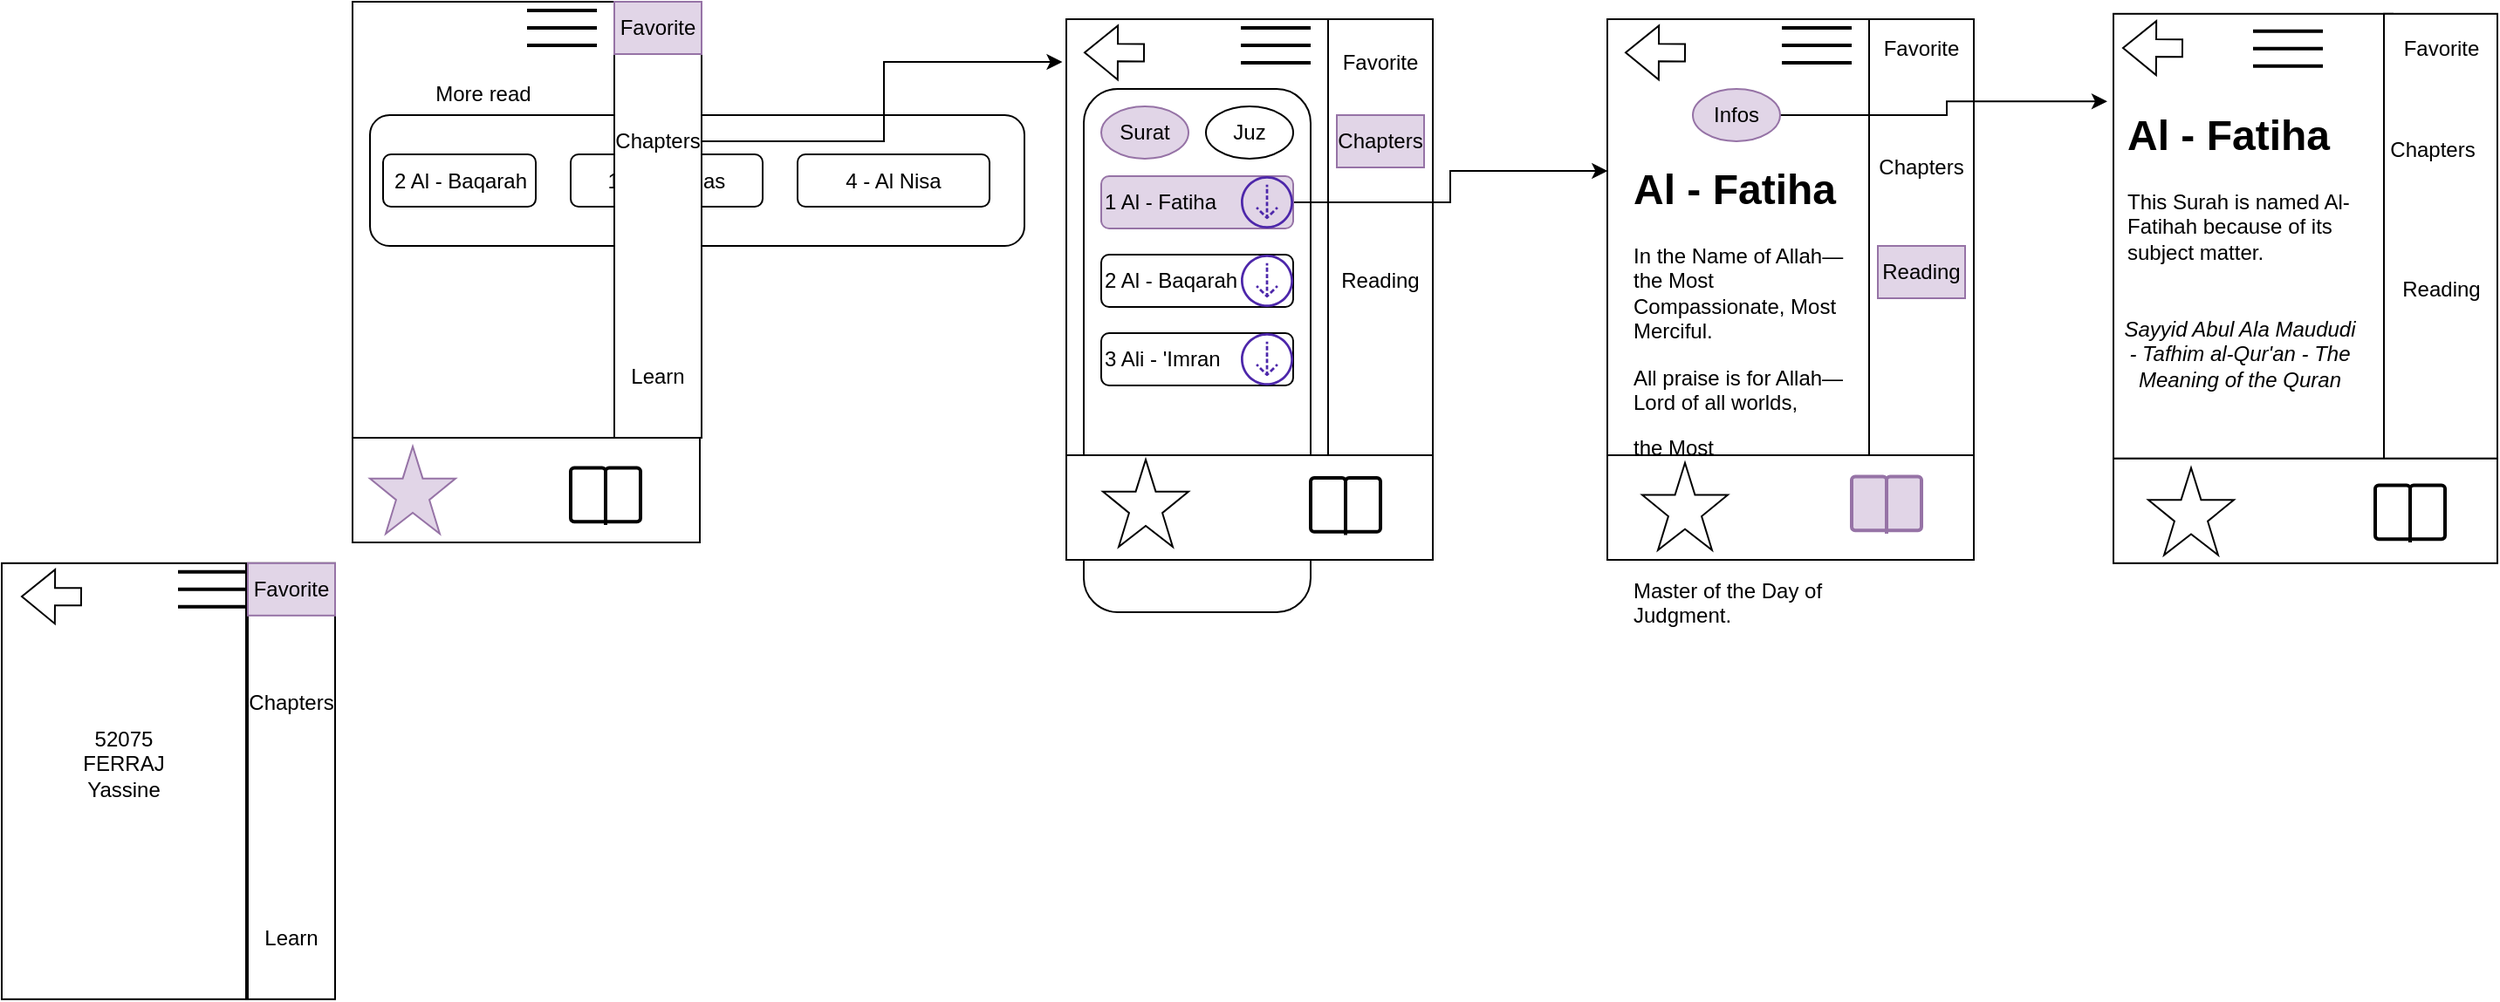 <mxfile version="21.3.2" type="google">
  <diagram name="Page-1" id="Yvii5k7nsUfpM1pSNmzK">
    <mxGraphModel grid="1" page="1" gridSize="10" guides="1" tooltips="1" connect="1" arrows="1" fold="1" pageScale="1" pageWidth="827" pageHeight="1169" math="0" shadow="0">
      <root>
        <mxCell id="0" />
        <mxCell id="1" parent="0" />
        <mxCell id="agdYicgtWoYQ5q8GVUtn-8" value="" style="rounded=0;whiteSpace=wrap;html=1;" vertex="1" parent="1">
          <mxGeometry x="20" y="371.91" width="140" height="250" as="geometry" />
        </mxCell>
        <mxCell id="agdYicgtWoYQ5q8GVUtn-13" value="52075&lt;br&gt;FERRAJ&lt;br&gt;Yassine" style="text;html=1;strokeColor=none;fillColor=none;align=center;verticalAlign=middle;whiteSpace=wrap;rounded=0;" vertex="1" parent="1">
          <mxGeometry x="40" y="471.91" width="100" height="30" as="geometry" />
        </mxCell>
        <mxCell id="agdYicgtWoYQ5q8GVUtn-24" value="" style="rounded=0;whiteSpace=wrap;html=1;" vertex="1" parent="1">
          <mxGeometry x="630" y="60" width="150" height="250" as="geometry" />
        </mxCell>
        <mxCell id="agdYicgtWoYQ5q8GVUtn-33" value="" style="rounded=0;whiteSpace=wrap;html=1;" vertex="1" parent="1">
          <mxGeometry x="780" y="60" width="60" height="250" as="geometry" />
        </mxCell>
        <mxCell id="agdYicgtWoYQ5q8GVUtn-35" value="" style="line;strokeWidth=2;html=1;" vertex="1" parent="1">
          <mxGeometry x="730" y="60" width="40" height="10" as="geometry" />
        </mxCell>
        <mxCell id="agdYicgtWoYQ5q8GVUtn-36" value="" style="line;strokeWidth=2;html=1;" vertex="1" parent="1">
          <mxGeometry x="730" y="70" width="40" height="10" as="geometry" />
        </mxCell>
        <mxCell id="agdYicgtWoYQ5q8GVUtn-37" value="" style="line;strokeWidth=2;html=1;" vertex="1" parent="1">
          <mxGeometry x="730" y="80" width="40" height="10" as="geometry" />
        </mxCell>
        <mxCell id="agdYicgtWoYQ5q8GVUtn-40" value="Chapters" style="text;html=1;strokeColor=#9673a6;fillColor=#e1d5e7;align=center;verticalAlign=middle;whiteSpace=wrap;rounded=0;" vertex="1" parent="1">
          <mxGeometry x="785" y="115" width="50" height="30" as="geometry" />
        </mxCell>
        <mxCell id="agdYicgtWoYQ5q8GVUtn-41" value="Favorite" style="text;html=1;strokeColor=none;fillColor=none;align=center;verticalAlign=middle;whiteSpace=wrap;rounded=0;" vertex="1" parent="1">
          <mxGeometry x="785" y="70" width="50" height="30" as="geometry" />
        </mxCell>
        <mxCell id="agdYicgtWoYQ5q8GVUtn-53" value="" style="whiteSpace=wrap;html=1;" vertex="1" parent="1">
          <mxGeometry x="1230" y="56.91" width="160" height="255" as="geometry" />
        </mxCell>
        <mxCell id="agdYicgtWoYQ5q8GVUtn-56" value="&lt;h1&gt;Al - Fatiha&lt;/h1&gt;&lt;p&gt;This Surah is named Al-Fatihah because of its subject matter.&lt;br&gt;&lt;/p&gt;&lt;p&gt;&lt;br&gt;&lt;/p&gt;" style="text;html=1;strokeColor=none;fillColor=none;spacing=5;spacingTop=-20;whiteSpace=wrap;overflow=hidden;rounded=0;" vertex="1" parent="1">
          <mxGeometry x="1232.5" y="107.31" width="147.5" height="115" as="geometry" />
        </mxCell>
        <mxCell id="agdYicgtWoYQ5q8GVUtn-57" value="Sayyid Abul Ala Maududi - Tafhim al-Qur&#39;an - The Meaning of the Quran" style="text;html=1;strokeColor=none;fillColor=none;align=center;verticalAlign=middle;whiteSpace=wrap;rounded=0;fontStyle=2" vertex="1" parent="1">
          <mxGeometry x="1235" y="222.31" width="135" height="60" as="geometry" />
        </mxCell>
        <mxCell id="agdYicgtWoYQ5q8GVUtn-59" value="" style="rounded=0;whiteSpace=wrap;html=1;" vertex="1" parent="1">
          <mxGeometry x="1385" y="56.91" width="65" height="255" as="geometry" />
        </mxCell>
        <mxCell id="agdYicgtWoYQ5q8GVUtn-60" value="Chapters" style="text;html=1;strokeColor=none;fillColor=none;align=center;verticalAlign=middle;whiteSpace=wrap;rounded=0;" vertex="1" parent="1">
          <mxGeometry x="1387.5" y="119.81" width="50" height="30" as="geometry" />
        </mxCell>
        <mxCell id="agdYicgtWoYQ5q8GVUtn-67" value="" style="line;strokeWidth=2;html=1;" vertex="1" parent="1">
          <mxGeometry x="1310" y="61.91" width="40" height="10" as="geometry" />
        </mxCell>
        <mxCell id="agdYicgtWoYQ5q8GVUtn-70" value="" style="line;strokeWidth=2;html=1;" vertex="1" parent="1">
          <mxGeometry x="1310" y="71.91" width="40" height="10" as="geometry" />
        </mxCell>
        <mxCell id="agdYicgtWoYQ5q8GVUtn-71" value="" style="line;strokeWidth=2;html=1;" vertex="1" parent="1">
          <mxGeometry x="1310" y="81.91" width="40" height="10" as="geometry" />
        </mxCell>
        <mxCell id="agdYicgtWoYQ5q8GVUtn-74" value="" style="shape=flexArrow;endArrow=classic;html=1;rounded=0;" edge="1" parent="1">
          <mxGeometry width="50" height="50" relative="1" as="geometry">
            <mxPoint x="675" y="79.26" as="sourcePoint" />
            <mxPoint x="640" y="79.09" as="targetPoint" />
          </mxGeometry>
        </mxCell>
        <mxCell id="agdYicgtWoYQ5q8GVUtn-75" style="edgeStyle=orthogonalEdgeStyle;rounded=0;orthogonalLoop=1;jettySize=auto;html=1;exitX=0.5;exitY=1;exitDx=0;exitDy=0;" edge="1" parent="1" source="agdYicgtWoYQ5q8GVUtn-53" target="agdYicgtWoYQ5q8GVUtn-53">
          <mxGeometry relative="1" as="geometry" />
        </mxCell>
        <mxCell id="agdYicgtWoYQ5q8GVUtn-78" value="" style="shape=flexArrow;endArrow=classic;html=1;rounded=0;" edge="1" parent="1">
          <mxGeometry width="50" height="50" relative="1" as="geometry">
            <mxPoint x="1270" y="76.63" as="sourcePoint" />
            <mxPoint x="1235" y="76.46" as="targetPoint" />
          </mxGeometry>
        </mxCell>
        <mxCell id="agdYicgtWoYQ5q8GVUtn-79" style="edgeStyle=orthogonalEdgeStyle;rounded=0;orthogonalLoop=1;jettySize=auto;html=1;exitX=0.5;exitY=1;exitDx=0;exitDy=0;" edge="1" parent="1" source="agdYicgtWoYQ5q8GVUtn-53" target="agdYicgtWoYQ5q8GVUtn-53">
          <mxGeometry relative="1" as="geometry" />
        </mxCell>
        <mxCell id="agdYicgtWoYQ5q8GVUtn-83" value="" style="rounded=1;whiteSpace=wrap;html=1;" vertex="1" parent="1">
          <mxGeometry x="640" y="100" width="130" height="300" as="geometry" />
        </mxCell>
        <mxCell id="agdYicgtWoYQ5q8GVUtn-82" value="Juz" style="ellipse;whiteSpace=wrap;html=1;" vertex="1" parent="1">
          <mxGeometry x="710" y="110" width="50" height="30" as="geometry" />
        </mxCell>
        <mxCell id="agdYicgtWoYQ5q8GVUtn-81" value="Surat" style="ellipse;whiteSpace=wrap;html=1;fillColor=#e1d5e7;strokeColor=#9673a6;" vertex="1" parent="1">
          <mxGeometry x="650" y="110" width="50" height="30" as="geometry" />
        </mxCell>
        <mxCell id="agdYicgtWoYQ5q8GVUtn-132" style="edgeStyle=orthogonalEdgeStyle;rounded=0;orthogonalLoop=1;jettySize=auto;html=1;exitX=1;exitY=0.5;exitDx=0;exitDy=0;entryX=0.001;entryY=0.348;entryDx=0;entryDy=0;entryPerimeter=0;" edge="1" parent="1" source="agdYicgtWoYQ5q8GVUtn-84" target="agdYicgtWoYQ5q8GVUtn-133">
          <mxGeometry relative="1" as="geometry">
            <mxPoint x="947.62" y="165.25" as="targetPoint" />
          </mxGeometry>
        </mxCell>
        <mxCell id="agdYicgtWoYQ5q8GVUtn-84" value="1 Al - Fatiha" style="rounded=1;whiteSpace=wrap;html=1;fillColor=#e1d5e7;strokeColor=#9673a6;align=left;" vertex="1" parent="1">
          <mxGeometry x="650" y="150" width="110" height="30" as="geometry" />
        </mxCell>
        <mxCell id="agdYicgtWoYQ5q8GVUtn-85" value="2 Al - Baqarah" style="rounded=1;whiteSpace=wrap;html=1;align=left;" vertex="1" parent="1">
          <mxGeometry x="650" y="195" width="110" height="30" as="geometry" />
        </mxCell>
        <mxCell id="agdYicgtWoYQ5q8GVUtn-86" value="3 Ali - &#39;Imran" style="rounded=1;whiteSpace=wrap;html=1;align=left;" vertex="1" parent="1">
          <mxGeometry x="650" y="240" width="110" height="30" as="geometry" />
        </mxCell>
        <mxCell id="agdYicgtWoYQ5q8GVUtn-90" value="" style="rounded=0;whiteSpace=wrap;html=1;" vertex="1" parent="1">
          <mxGeometry x="221" y="50" width="150" height="250" as="geometry" />
        </mxCell>
        <mxCell id="agdYicgtWoYQ5q8GVUtn-92" value="" style="line;strokeWidth=2;html=1;" vertex="1" parent="1">
          <mxGeometry x="321" y="50" width="40" height="10" as="geometry" />
        </mxCell>
        <mxCell id="agdYicgtWoYQ5q8GVUtn-93" value="" style="line;strokeWidth=2;html=1;" vertex="1" parent="1">
          <mxGeometry x="321" y="60" width="40" height="10" as="geometry" />
        </mxCell>
        <mxCell id="agdYicgtWoYQ5q8GVUtn-94" value="" style="line;strokeWidth=2;html=1;" vertex="1" parent="1">
          <mxGeometry x="321" y="70" width="40" height="10" as="geometry" />
        </mxCell>
        <mxCell id="agdYicgtWoYQ5q8GVUtn-110" value="More read" style="text;html=1;strokeColor=none;fillColor=none;align=center;verticalAlign=middle;whiteSpace=wrap;rounded=0;" vertex="1" parent="1">
          <mxGeometry x="246" y="85" width="100" height="35" as="geometry" />
        </mxCell>
        <mxCell id="agdYicgtWoYQ5q8GVUtn-114" value="" style="rounded=1;whiteSpace=wrap;html=1;" vertex="1" parent="1">
          <mxGeometry x="231" y="115" width="375" height="75" as="geometry" />
        </mxCell>
        <mxCell id="agdYicgtWoYQ5q8GVUtn-117" value="2 Al - Baqarah" style="rounded=1;whiteSpace=wrap;html=1;" vertex="1" parent="1">
          <mxGeometry x="238.5" y="137.5" width="87.5" height="30" as="geometry" />
        </mxCell>
        <mxCell id="agdYicgtWoYQ5q8GVUtn-118" value="144 - An nas" style="rounded=1;whiteSpace=wrap;html=1;" vertex="1" parent="1">
          <mxGeometry x="346" y="137.5" width="110" height="30" as="geometry" />
        </mxCell>
        <mxCell id="agdYicgtWoYQ5q8GVUtn-119" value="4 - Al Nisa" style="rounded=1;whiteSpace=wrap;html=1;" vertex="1" parent="1">
          <mxGeometry x="476" y="137.5" width="110" height="30" as="geometry" />
        </mxCell>
        <mxCell id="agdYicgtWoYQ5q8GVUtn-120" style="edgeStyle=orthogonalEdgeStyle;rounded=0;orthogonalLoop=1;jettySize=auto;html=1;exitX=0.5;exitY=1;exitDx=0;exitDy=0;" edge="1" parent="1" source="agdYicgtWoYQ5q8GVUtn-114" target="agdYicgtWoYQ5q8GVUtn-114">
          <mxGeometry relative="1" as="geometry" />
        </mxCell>
        <mxCell id="agdYicgtWoYQ5q8GVUtn-91" value="" style="rounded=0;whiteSpace=wrap;html=1;" vertex="1" parent="1">
          <mxGeometry x="371" y="50" width="50" height="250" as="geometry" />
        </mxCell>
        <mxCell id="agdYicgtWoYQ5q8GVUtn-130" style="edgeStyle=orthogonalEdgeStyle;rounded=0;orthogonalLoop=1;jettySize=auto;html=1;exitX=1;exitY=0.5;exitDx=0;exitDy=0;entryX=-0.015;entryY=0.098;entryDx=0;entryDy=0;entryPerimeter=0;" edge="1" parent="1" source="agdYicgtWoYQ5q8GVUtn-95" target="agdYicgtWoYQ5q8GVUtn-24">
          <mxGeometry relative="1" as="geometry" />
        </mxCell>
        <mxCell id="agdYicgtWoYQ5q8GVUtn-95" value="Chapters" style="text;html=1;strokeColor=none;fillColor=none;align=center;verticalAlign=middle;whiteSpace=wrap;rounded=0;" vertex="1" parent="1">
          <mxGeometry x="371" y="115" width="50" height="30" as="geometry" />
        </mxCell>
        <mxCell id="agdYicgtWoYQ5q8GVUtn-96" value="Favorite" style="text;html=1;strokeColor=#9673a6;fillColor=#e1d5e7;align=center;verticalAlign=middle;whiteSpace=wrap;rounded=0;" vertex="1" parent="1">
          <mxGeometry x="371" y="50" width="50" height="30" as="geometry" />
        </mxCell>
        <mxCell id="agdYicgtWoYQ5q8GVUtn-100" value="Learn" style="text;html=1;strokeColor=none;fillColor=none;align=center;verticalAlign=middle;whiteSpace=wrap;rounded=0;" vertex="1" parent="1">
          <mxGeometry x="371" y="250" width="50" height="30" as="geometry" />
        </mxCell>
        <mxCell id="agdYicgtWoYQ5q8GVUtn-133" value="" style="rounded=0;whiteSpace=wrap;html=1;" vertex="1" parent="1">
          <mxGeometry x="940" y="60" width="150" height="250" as="geometry" />
        </mxCell>
        <mxCell id="agdYicgtWoYQ5q8GVUtn-134" value="" style="rounded=0;whiteSpace=wrap;html=1;" vertex="1" parent="1">
          <mxGeometry x="1090" y="60" width="60" height="250" as="geometry" />
        </mxCell>
        <mxCell id="agdYicgtWoYQ5q8GVUtn-135" value="" style="line;strokeWidth=2;html=1;" vertex="1" parent="1">
          <mxGeometry x="1040" y="60" width="40" height="10" as="geometry" />
        </mxCell>
        <mxCell id="agdYicgtWoYQ5q8GVUtn-136" value="" style="line;strokeWidth=2;html=1;" vertex="1" parent="1">
          <mxGeometry x="1040" y="70" width="40" height="10" as="geometry" />
        </mxCell>
        <mxCell id="agdYicgtWoYQ5q8GVUtn-137" value="" style="line;strokeWidth=2;html=1;" vertex="1" parent="1">
          <mxGeometry x="1040" y="80" width="40" height="10" as="geometry" />
        </mxCell>
        <mxCell id="agdYicgtWoYQ5q8GVUtn-138" value="Chapters" style="text;html=1;strokeColor=none;fillColor=none;align=center;verticalAlign=middle;whiteSpace=wrap;rounded=0;" vertex="1" parent="1">
          <mxGeometry x="1095" y="130" width="50" height="30" as="geometry" />
        </mxCell>
        <mxCell id="agdYicgtWoYQ5q8GVUtn-143" value="" style="shape=flexArrow;endArrow=classic;html=1;rounded=0;" edge="1" parent="1">
          <mxGeometry width="50" height="50" relative="1" as="geometry">
            <mxPoint x="985" y="79.26" as="sourcePoint" />
            <mxPoint x="950" y="79.09" as="targetPoint" />
          </mxGeometry>
        </mxCell>
        <mxCell id="agdYicgtWoYQ5q8GVUtn-150" value="&lt;h1&gt;Al - Fatiha&lt;/h1&gt;&lt;p&gt;In the Name of Allah—the Most Compassionate, Most Merciful.&amp;nbsp;&lt;br&gt;&lt;/p&gt;&lt;p&gt;All praise is for Allah—Lord of all worlds,&lt;br&gt;&lt;/p&gt;&lt;p&gt;the Most Compassionate, Most Mercifu&lt;/p&gt;&lt;p&gt;&lt;span style=&quot;background-color: initial;&quot;&gt;l&lt;/span&gt;&lt;br&gt;&lt;/p&gt;&lt;p&gt;Master of the Day of Judgment.&lt;br&gt;&lt;/p&gt;" style="text;html=1;strokeColor=none;fillColor=none;spacing=5;spacingTop=-20;whiteSpace=wrap;overflow=hidden;rounded=0;" vertex="1" parent="1">
          <mxGeometry x="950" y="137.5" width="132.5" height="292.5" as="geometry" />
        </mxCell>
        <mxCell id="agdYicgtWoYQ5q8GVUtn-152" value="Reading" style="text;html=1;strokeColor=#9673a6;fillColor=#e1d5e7;align=center;verticalAlign=middle;whiteSpace=wrap;rounded=0;" vertex="1" parent="1">
          <mxGeometry x="1095" y="190" width="50" height="30" as="geometry" />
        </mxCell>
        <mxCell id="agdYicgtWoYQ5q8GVUtn-153" value="Reading" style="text;html=1;strokeColor=none;fillColor=none;align=center;verticalAlign=middle;whiteSpace=wrap;rounded=0;" vertex="1" parent="1">
          <mxGeometry x="785" y="195" width="50" height="30" as="geometry" />
        </mxCell>
        <mxCell id="agdYicgtWoYQ5q8GVUtn-157" value="Reading" style="text;html=1;strokeColor=none;fillColor=none;align=center;verticalAlign=middle;whiteSpace=wrap;rounded=0;" vertex="1" parent="1">
          <mxGeometry x="1392.5" y="200.0" width="50" height="30" as="geometry" />
        </mxCell>
        <mxCell id="agdYicgtWoYQ5q8GVUtn-160" value="" style="rounded=0;whiteSpace=wrap;html=1;" vertex="1" parent="1">
          <mxGeometry x="221" y="300" width="199" height="60" as="geometry" />
        </mxCell>
        <mxCell id="agdYicgtWoYQ5q8GVUtn-163" value="" style="rounded=0;whiteSpace=wrap;html=1;" vertex="1" parent="1">
          <mxGeometry x="630" y="310" width="210" height="60" as="geometry" />
        </mxCell>
        <mxCell id="agdYicgtWoYQ5q8GVUtn-165" value="" style="html=1;verticalLabelPosition=bottom;align=center;labelBackgroundColor=#ffffff;verticalAlign=top;strokeWidth=2;shadow=0;dashed=0;shape=mxgraph.ios7.icons.book;" vertex="1" parent="1">
          <mxGeometry x="770" y="323.04" width="40" height="32.75" as="geometry" />
        </mxCell>
        <mxCell id="agdYicgtWoYQ5q8GVUtn-166" value="" style="rounded=0;whiteSpace=wrap;html=1;" vertex="1" parent="1">
          <mxGeometry x="940" y="310" width="210" height="60" as="geometry" />
        </mxCell>
        <mxCell id="agdYicgtWoYQ5q8GVUtn-168" value="" style="html=1;verticalLabelPosition=bottom;align=center;labelBackgroundColor=#ffffff;verticalAlign=top;strokeWidth=2;shadow=0;dashed=0;shape=mxgraph.ios7.icons.book;fillColor=#e1d5e7;strokeColor=#9673a6;" vertex="1" parent="1">
          <mxGeometry x="1080" y="322.25" width="40" height="32.75" as="geometry" />
        </mxCell>
        <mxCell id="agdYicgtWoYQ5q8GVUtn-170" value="" style="rounded=0;whiteSpace=wrap;html=1;" vertex="1" parent="1">
          <mxGeometry x="1230" y="311.91" width="220" height="60" as="geometry" />
        </mxCell>
        <mxCell id="agdYicgtWoYQ5q8GVUtn-172" value="" style="html=1;verticalLabelPosition=bottom;align=center;labelBackgroundColor=#ffffff;verticalAlign=top;strokeWidth=2;shadow=0;dashed=0;shape=mxgraph.ios7.icons.book;" vertex="1" parent="1">
          <mxGeometry x="1380" y="327.25" width="40" height="32.75" as="geometry" />
        </mxCell>
        <mxCell id="agdYicgtWoYQ5q8GVUtn-176" value="" style="html=1;verticalLabelPosition=bottom;align=center;labelBackgroundColor=#ffffff;verticalAlign=top;strokeWidth=2;shadow=0;dashed=0;shape=mxgraph.ios7.icons.book;" vertex="1" parent="1">
          <mxGeometry x="346" y="317.25" width="40" height="32.75" as="geometry" />
        </mxCell>
        <mxCell id="agdYicgtWoYQ5q8GVUtn-188" value="" style="sketch=0;outlineConnect=0;fontColor=#232F3E;gradientColor=none;fillColor=#4D27AA;strokeColor=none;dashed=0;verticalLabelPosition=bottom;verticalAlign=top;align=center;html=1;fontSize=12;fontStyle=0;aspect=fixed;pointerEvents=1;shape=mxgraph.aws4.download_distribution;" vertex="1" parent="1">
          <mxGeometry x="730" y="150" width="30" height="30" as="geometry" />
        </mxCell>
        <mxCell id="agdYicgtWoYQ5q8GVUtn-191" value="" style="verticalLabelPosition=bottom;verticalAlign=top;html=1;shape=mxgraph.basic.star;fillColor=#e1d5e7;strokeColor=#9673a6;" vertex="1" parent="1">
          <mxGeometry x="231" y="305" width="49" height="50" as="geometry" />
        </mxCell>
        <mxCell id="agdYicgtWoYQ5q8GVUtn-193" style="edgeStyle=orthogonalEdgeStyle;rounded=0;orthogonalLoop=1;jettySize=auto;html=1;exitX=1;exitY=0.5;exitDx=0;exitDy=0;entryX=-0.022;entryY=0.197;entryDx=0;entryDy=0;entryPerimeter=0;" edge="1" parent="1" source="agdYicgtWoYQ5q8GVUtn-192" target="agdYicgtWoYQ5q8GVUtn-53">
          <mxGeometry relative="1" as="geometry" />
        </mxCell>
        <mxCell id="agdYicgtWoYQ5q8GVUtn-192" value="Infos" style="ellipse;whiteSpace=wrap;html=1;fillColor=#e1d5e7;strokeColor=#9673a6;" vertex="1" parent="1">
          <mxGeometry x="989" y="100" width="50" height="30" as="geometry" />
        </mxCell>
        <mxCell id="agdYicgtWoYQ5q8GVUtn-194" value="" style="verticalLabelPosition=bottom;verticalAlign=top;html=1;shape=mxgraph.basic.star;" vertex="1" parent="1">
          <mxGeometry x="651" y="312.5" width="49" height="50" as="geometry" />
        </mxCell>
        <mxCell id="agdYicgtWoYQ5q8GVUtn-195" value="" style="verticalLabelPosition=bottom;verticalAlign=top;html=1;shape=mxgraph.basic.star;" vertex="1" parent="1">
          <mxGeometry x="960" y="314.41" width="49" height="50" as="geometry" />
        </mxCell>
        <mxCell id="agdYicgtWoYQ5q8GVUtn-196" value="" style="verticalLabelPosition=bottom;verticalAlign=top;html=1;shape=mxgraph.basic.star;" vertex="1" parent="1">
          <mxGeometry x="1250" y="317.25" width="49" height="50" as="geometry" />
        </mxCell>
        <mxCell id="agdYicgtWoYQ5q8GVUtn-198" value="Favorite" style="text;html=1;strokeColor=none;fillColor=none;align=center;verticalAlign=middle;whiteSpace=wrap;rounded=0;" vertex="1" parent="1">
          <mxGeometry x="1095" y="61.91" width="50" height="30" as="geometry" />
        </mxCell>
        <mxCell id="agdYicgtWoYQ5q8GVUtn-199" value="Favorite" style="text;html=1;strokeColor=none;fillColor=none;align=center;verticalAlign=middle;whiteSpace=wrap;rounded=0;" vertex="1" parent="1">
          <mxGeometry x="1392.5" y="61.91" width="50" height="30" as="geometry" />
        </mxCell>
        <mxCell id="agdYicgtWoYQ5q8GVUtn-202" value="" style="sketch=0;outlineConnect=0;fontColor=#232F3E;gradientColor=none;fillColor=#4D27AA;strokeColor=none;dashed=0;verticalLabelPosition=bottom;verticalAlign=top;align=center;html=1;fontSize=12;fontStyle=0;aspect=fixed;pointerEvents=1;shape=mxgraph.aws4.download_distribution;" vertex="1" parent="1">
          <mxGeometry x="730" y="195" width="30" height="30" as="geometry" />
        </mxCell>
        <mxCell id="agdYicgtWoYQ5q8GVUtn-203" value="" style="sketch=0;outlineConnect=0;fontColor=#232F3E;gradientColor=none;fillColor=#4D27AA;strokeColor=none;dashed=0;verticalLabelPosition=bottom;verticalAlign=top;align=center;html=1;fontSize=12;fontStyle=0;aspect=fixed;pointerEvents=1;shape=mxgraph.aws4.download_distribution;" vertex="1" parent="1">
          <mxGeometry x="730" y="240" width="30" height="30" as="geometry" />
        </mxCell>
        <mxCell id="ncO0N-_83fXLJsAgqEA6-3" value="" style="line;strokeWidth=2;html=1;" vertex="1" parent="1">
          <mxGeometry x="121" y="371.91" width="40" height="10" as="geometry" />
        </mxCell>
        <mxCell id="ncO0N-_83fXLJsAgqEA6-4" value="" style="line;strokeWidth=2;html=1;" vertex="1" parent="1">
          <mxGeometry x="121" y="381.91" width="40" height="10" as="geometry" />
        </mxCell>
        <mxCell id="ncO0N-_83fXLJsAgqEA6-5" value="" style="line;strokeWidth=2;html=1;" vertex="1" parent="1">
          <mxGeometry x="121" y="391.91" width="40" height="10" as="geometry" />
        </mxCell>
        <mxCell id="ncO0N-_83fXLJsAgqEA6-6" value="" style="shape=flexArrow;endArrow=classic;html=1;rounded=0;" edge="1" parent="1">
          <mxGeometry width="50" height="50" relative="1" as="geometry">
            <mxPoint x="66" y="391.17" as="sourcePoint" />
            <mxPoint x="31" y="391.0" as="targetPoint" />
          </mxGeometry>
        </mxCell>
        <mxCell id="ncO0N-_83fXLJsAgqEA6-8" style="edgeStyle=orthogonalEdgeStyle;rounded=0;orthogonalLoop=1;jettySize=auto;html=1;exitX=0.5;exitY=1;exitDx=0;exitDy=0;" edge="1" parent="1">
          <mxGeometry relative="1" as="geometry">
            <mxPoint x="209" y="511.91" as="sourcePoint" />
            <mxPoint x="209" y="511.91" as="targetPoint" />
          </mxGeometry>
        </mxCell>
        <mxCell id="ncO0N-_83fXLJsAgqEA6-9" value="" style="rounded=0;whiteSpace=wrap;html=1;" vertex="1" parent="1">
          <mxGeometry x="161" y="371.91" width="50" height="250" as="geometry" />
        </mxCell>
        <mxCell id="ncO0N-_83fXLJsAgqEA6-10" value="Chapters" style="text;html=1;strokeColor=none;fillColor=none;align=center;verticalAlign=middle;whiteSpace=wrap;rounded=0;" vertex="1" parent="1">
          <mxGeometry x="161" y="436.91" width="50" height="30" as="geometry" />
        </mxCell>
        <mxCell id="ncO0N-_83fXLJsAgqEA6-11" value="Favorite" style="text;html=1;strokeColor=#9673a6;fillColor=#e1d5e7;align=center;verticalAlign=middle;whiteSpace=wrap;rounded=0;" vertex="1" parent="1">
          <mxGeometry x="161" y="371.91" width="50" height="30" as="geometry" />
        </mxCell>
        <mxCell id="ncO0N-_83fXLJsAgqEA6-12" value="Learn" style="text;html=1;strokeColor=none;fillColor=none;align=center;verticalAlign=middle;whiteSpace=wrap;rounded=0;" vertex="1" parent="1">
          <mxGeometry x="161" y="571.91" width="50" height="30" as="geometry" />
        </mxCell>
      </root>
    </mxGraphModel>
  </diagram>
</mxfile>
